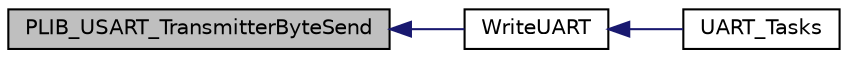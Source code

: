 digraph "PLIB_USART_TransmitterByteSend"
{
  edge [fontname="Helvetica",fontsize="10",labelfontname="Helvetica",labelfontsize="10"];
  node [fontname="Helvetica",fontsize="10",shape=record];
  rankdir="LR";
  Node1515 [label="PLIB_USART_TransmitterByteSend",height=0.2,width=0.4,color="black", fillcolor="grey75", style="filled", fontcolor="black"];
  Node1515 -> Node1516 [dir="back",color="midnightblue",fontsize="10",style="solid",fontname="Helvetica"];
  Node1516 [label="WriteUART",height=0.2,width=0.4,color="black", fillcolor="white", style="filled",URL="$inszt___u_a_r_t_8c.html#a04847dad9f416306723e78f9a048bfd1"];
  Node1516 -> Node1517 [dir="back",color="midnightblue",fontsize="10",style="solid",fontname="Helvetica"];
  Node1517 [label="UART_Tasks",height=0.2,width=0.4,color="black", fillcolor="white", style="filled",URL="$_u_a_r_t_8h.html#aab7c894c540f5df89f5dc640f0379953"];
}
